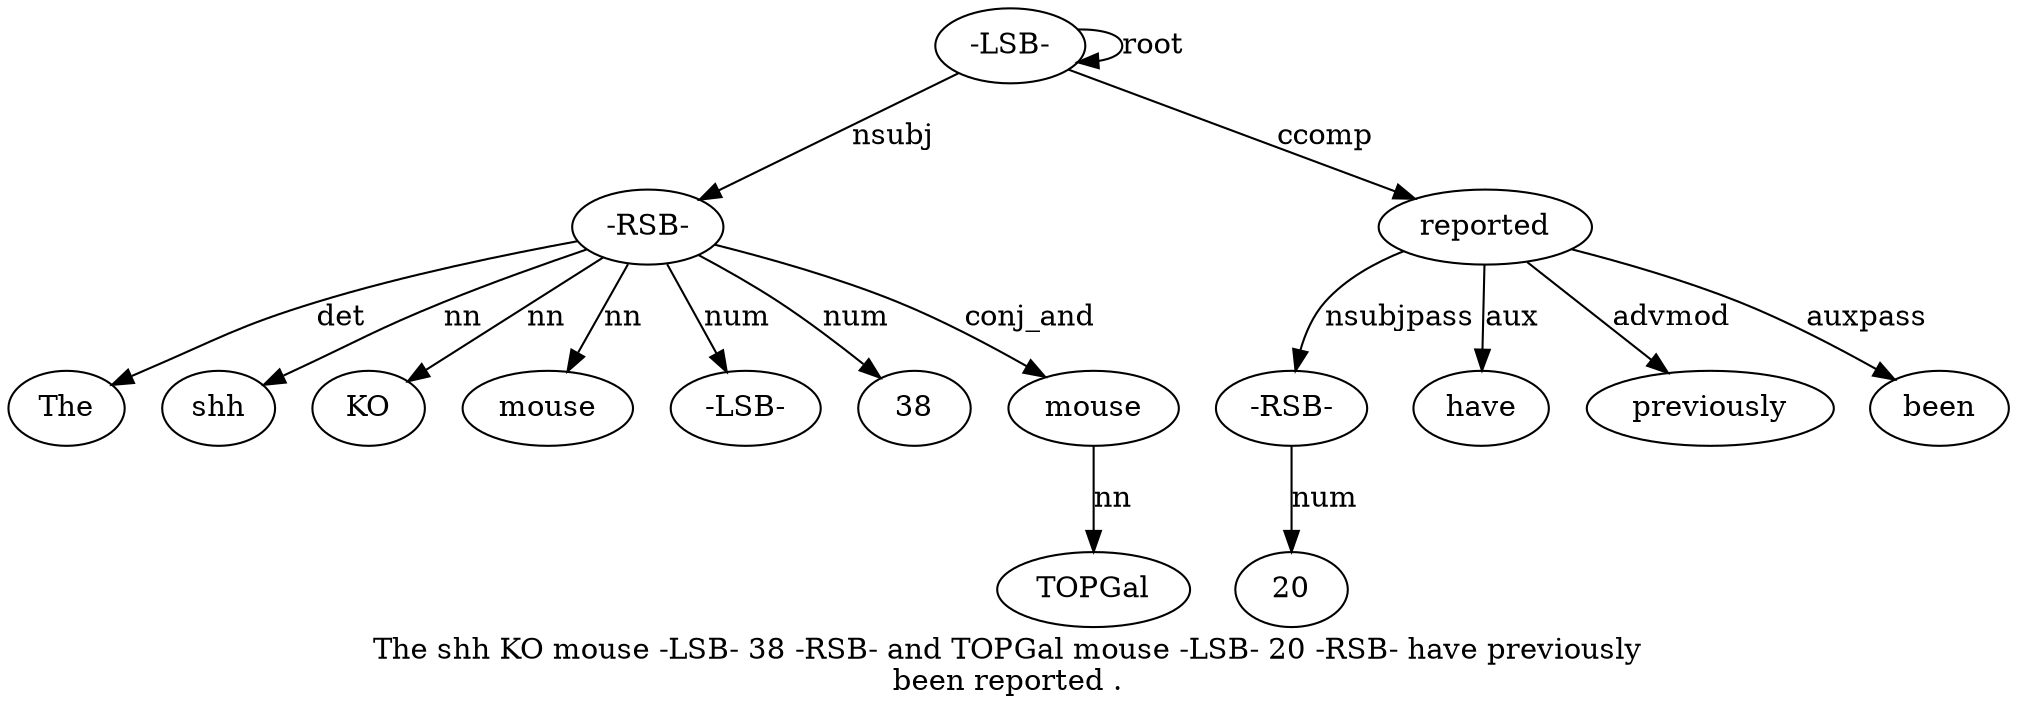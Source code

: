 digraph "The shh KO mouse -LSB- 38 -RSB- and TOPGal mouse -LSB- 20 -RSB- have previously been reported ." {
label="The shh KO mouse -LSB- 38 -RSB- and TOPGal mouse -LSB- 20 -RSB- have previously
been reported .";
"-RSB-7" [style=filled, fillcolor=white, label="-RSB-"];
The1 [style=filled, fillcolor=white, label=The];
"-RSB-7" -> The1  [label=det];
shh2 [style=filled, fillcolor=white, label=shh];
"-RSB-7" -> shh2  [label=nn];
KO3 [style=filled, fillcolor=white, label=KO];
"-RSB-7" -> KO3  [label=nn];
mouse4 [style=filled, fillcolor=white, label=mouse];
"-RSB-7" -> mouse4  [label=nn];
"-LSB-5" [style=filled, fillcolor=white, label="-LSB-"];
"-RSB-7" -> "-LSB-5"  [label=num];
386 [style=filled, fillcolor=white, label=38];
"-RSB-7" -> 386  [label=num];
"-LSB-11" [style=filled, fillcolor=white, label="-LSB-"];
"-LSB-11" -> "-RSB-7"  [label=nsubj];
mouse10 [style=filled, fillcolor=white, label=mouse];
TOPGal9 [style=filled, fillcolor=white, label=TOPGal];
mouse10 -> TOPGal9  [label=nn];
"-RSB-7" -> mouse10  [label=conj_and];
"-LSB-11" -> "-LSB-11"  [label=root];
"-RSB-13" [style=filled, fillcolor=white, label="-RSB-"];
201 [style=filled, fillcolor=white, label=20];
"-RSB-13" -> 201  [label=num];
reported17 [style=filled, fillcolor=white, label=reported];
reported17 -> "-RSB-13"  [label=nsubjpass];
have14 [style=filled, fillcolor=white, label=have];
reported17 -> have14  [label=aux];
previously15 [style=filled, fillcolor=white, label=previously];
reported17 -> previously15  [label=advmod];
been16 [style=filled, fillcolor=white, label=been];
reported17 -> been16  [label=auxpass];
"-LSB-11" -> reported17  [label=ccomp];
}
